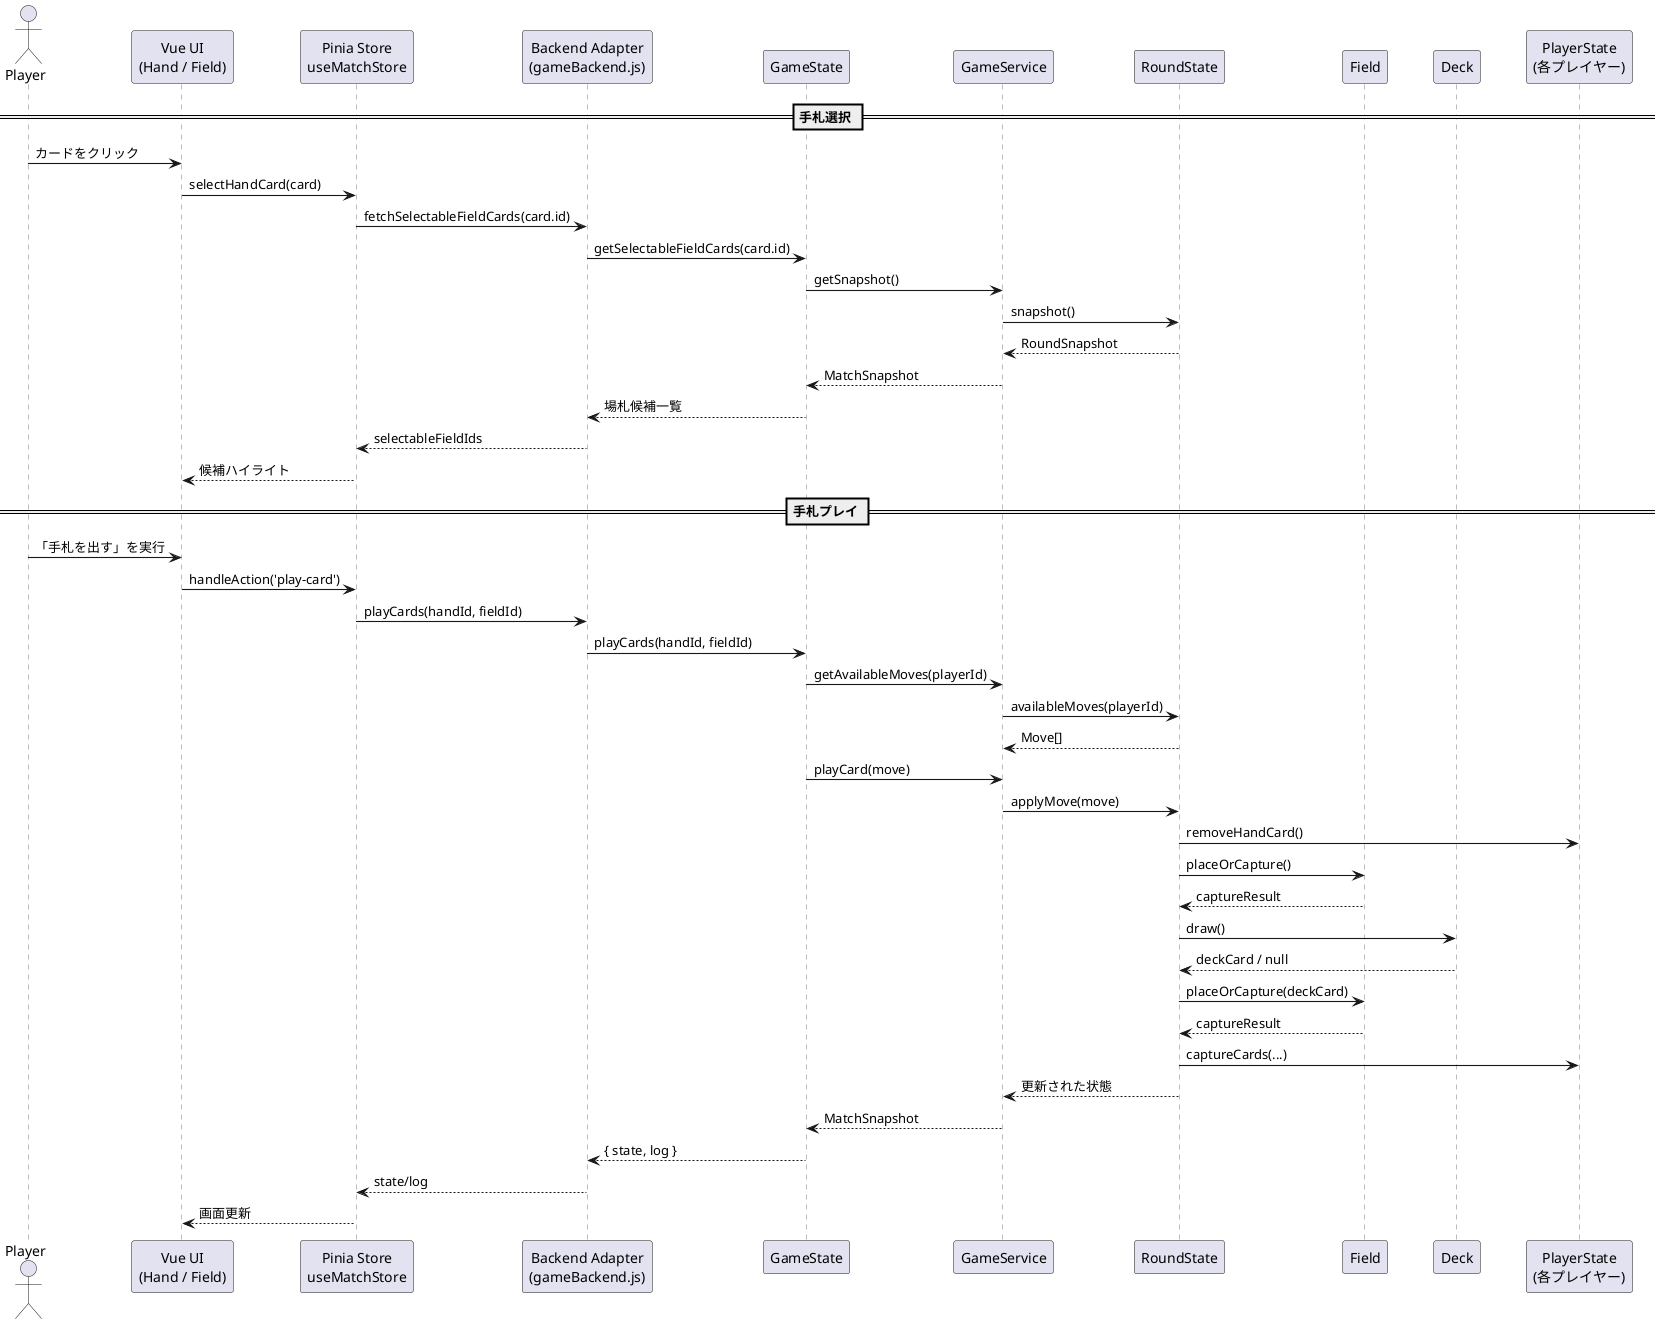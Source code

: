 @startuml CurrentPlayFlow
skinparam backgroundColor #ffffff
skinparam shadowing false
skinparam ParticipantPadding 18
skinparam sequence {
  ArrowThickness 1.1
  LifeLineBorderColor #777777
  LifeLineBackgroundColor #f9f9f9
}

actor Player
participant "Vue UI\n(Hand / Field)" as UI
participant "Pinia Store\nuseMatchStore" as Store
participant "Backend Adapter\n(gameBackend.js)" as Backend
participant GameState as GS
participant GameService as Service
participant RoundState as Round
participant Field
participant Deck
participant "PlayerState\n(各プレイヤー)" as PState

== 手札選択 ==
Player -> UI : カードをクリック
UI -> Store : selectHandCard(card)
Store -> Backend : fetchSelectableFieldCards(card.id)
Backend -> GS : getSelectableFieldCards(card.id)
GS -> Service : getSnapshot()
Service -> Round : snapshot()
Round --> Service : RoundSnapshot
Service --> GS : MatchSnapshot
GS --> Backend : 場札候補一覧
Backend --> Store : selectableFieldIds
Store --> UI : 候補ハイライト

== 手札プレイ ==
Player -> UI : 「手札を出す」を実行
UI -> Store : handleAction('play-card')
Store -> Backend : playCards(handId, fieldId)
Backend -> GS : playCards(handId, fieldId)
GS -> Service : getAvailableMoves(playerId)
Service -> Round : availableMoves(playerId)
Round --> Service : Move[]
GS -> Service : playCard(move)
Service -> Round : applyMove(move)
Round -> PState : removeHandCard()
Round -> Field : placeOrCapture()
Field --> Round : captureResult
Round -> Deck : draw()
Deck --> Round : deckCard / null
Round -> Field : placeOrCapture(deckCard)
Field --> Round : captureResult
Round -> PState : captureCards(...)
Round --> Service : 更新された状態
Service --> GS : MatchSnapshot
GS --> Backend : { state, log }
Backend --> Store : state/log
Store --> UI : 画面更新
@enduml
